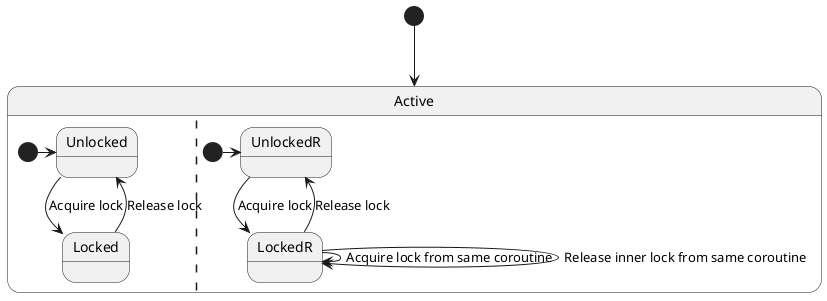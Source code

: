 ' Copyright (c) 2025 Huawei Device Co., Ltd.
' Licensed under the Apache License, Version 2.0 (the "License");
' you may not use this file except in compliance with the License.
' You may obtain a copy of the License at
'
' http://www.apache.org/licenses/LICENSE-2.0
'
' Unless required by applicable law or agreed to in writing, software
' distributed under the License is distributed on an "AS IS" BASIS,
' WITHOUT WARRANTIES OR CONDITIONS OF ANY KIND, either express or implied.
' See the License for the specific language governing permissions and
' limitations under the License.

@startuml
'skinparam handwritten true

[*] --> Active

state Active {
  [*] -> Unlocked
  Unlocked --> Locked : Acquire lock
  Locked --> Unlocked : Release lock
  ||
  [*] -> UnlockedR
  UnlockedR --> LockedR : Acquire lock
  LockedR --> UnlockedR : Release lock
  LockedR --> LockedR : Acquire lock from same coroutine
  LockedR --> LockedR : Release inner lock from same coroutine
}

@enduml